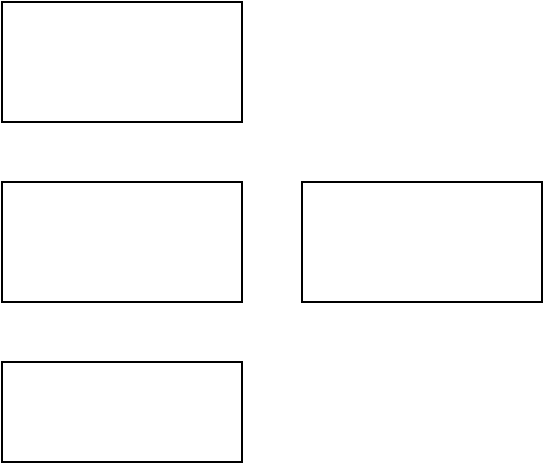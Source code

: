 <mxfile version="14.6.6" type="github">
  <diagram id="QQwFab2wA2YZ-kEI47M6" name="Page-1">
    <mxGraphModel dx="942" dy="583" grid="1" gridSize="10" guides="1" tooltips="1" connect="1" arrows="1" fold="1" page="1" pageScale="1" pageWidth="827" pageHeight="1169" math="0" shadow="0">
      <root>
        <mxCell id="0" />
        <mxCell id="1" parent="0" />
        <mxCell id="T-xTehDhcngylkZq_LjZ-1" value="" style="rounded=0;whiteSpace=wrap;html=1;" vertex="1" parent="1">
          <mxGeometry x="130" y="350" width="120" height="50" as="geometry" />
        </mxCell>
        <mxCell id="T-xTehDhcngylkZq_LjZ-2" value="" style="rounded=0;whiteSpace=wrap;html=1;" vertex="1" parent="1">
          <mxGeometry x="280" y="260" width="120" height="60" as="geometry" />
        </mxCell>
        <mxCell id="T-xTehDhcngylkZq_LjZ-3" value="" style="rounded=0;whiteSpace=wrap;html=1;" vertex="1" parent="1">
          <mxGeometry x="130" y="170" width="120" height="60" as="geometry" />
        </mxCell>
        <mxCell id="T-xTehDhcngylkZq_LjZ-4" value="" style="rounded=0;whiteSpace=wrap;html=1;" vertex="1" parent="1">
          <mxGeometry x="130" y="260" width="120" height="60" as="geometry" />
        </mxCell>
      </root>
    </mxGraphModel>
  </diagram>
</mxfile>

